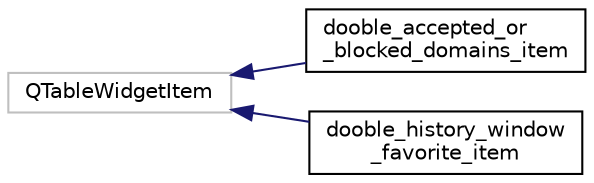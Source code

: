 digraph "Graphical Class Hierarchy"
{
 // LATEX_PDF_SIZE
  edge [fontname="Helvetica",fontsize="10",labelfontname="Helvetica",labelfontsize="10"];
  node [fontname="Helvetica",fontsize="10",shape=record];
  rankdir="LR";
  Node19 [label="QTableWidgetItem",height=0.2,width=0.4,color="grey75", fillcolor="white", style="filled",tooltip=" "];
  Node19 -> Node0 [dir="back",color="midnightblue",fontsize="10",style="solid",fontname="Helvetica"];
  Node0 [label="dooble_accepted_or\l_blocked_domains_item",height=0.2,width=0.4,color="black", fillcolor="white", style="filled",URL="$classdooble__accepted__or__blocked__domains__item.html",tooltip=" "];
  Node19 -> Node21 [dir="back",color="midnightblue",fontsize="10",style="solid",fontname="Helvetica"];
  Node21 [label="dooble_history_window\l_favorite_item",height=0.2,width=0.4,color="black", fillcolor="white", style="filled",URL="$classdooble__history__window__favorite__item.html",tooltip=" "];
}
